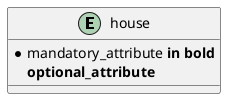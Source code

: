 {
  "sha1": "jr21djteg12swvtlu50lsoaadcvcno2",
  "insertion": {
    "when": "2024-06-03T18:59:32.118Z",
    "url": "http://forum.plantuml.net/6837/definelong-requires-extra-charater",
    "user": "plantuml@gmail.com"
  }
}
@startuml
!definelong TABLE(name)
entity name
!enddefinelong

TABLE(house) {
   * mandatory_attribute **in bold**
   **optional_attribute**
}
@enduml
